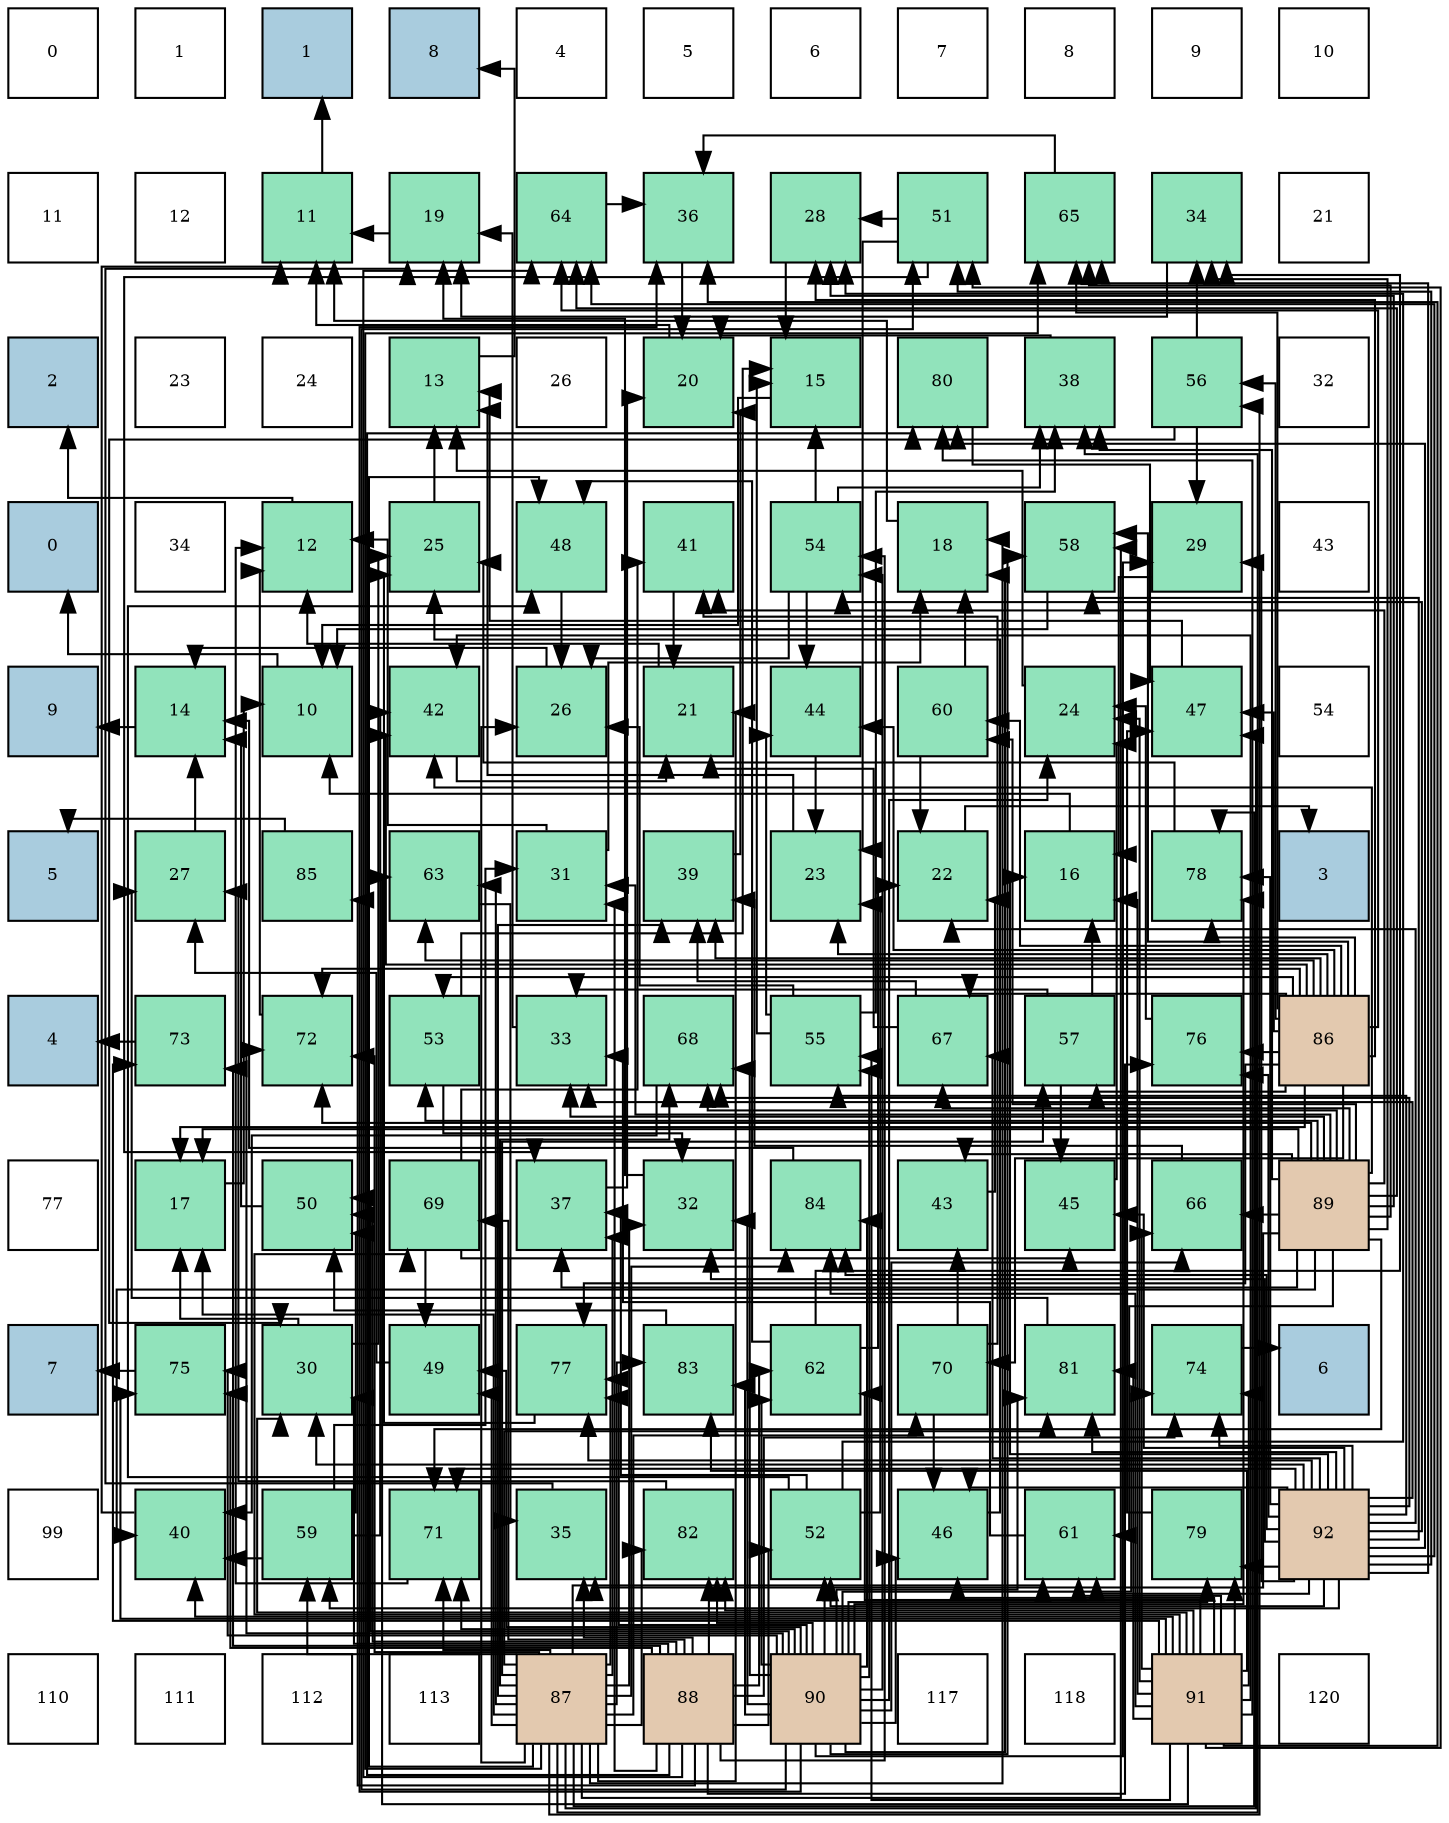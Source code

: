 digraph layout{
 rankdir=TB;
 splines=ortho;
 node [style=filled shape=square fixedsize=true width=0.6];
0[label="0", fontsize=8, fillcolor="#ffffff"];
1[label="1", fontsize=8, fillcolor="#ffffff"];
2[label="1", fontsize=8, fillcolor="#a9ccde"];
3[label="8", fontsize=8, fillcolor="#a9ccde"];
4[label="4", fontsize=8, fillcolor="#ffffff"];
5[label="5", fontsize=8, fillcolor="#ffffff"];
6[label="6", fontsize=8, fillcolor="#ffffff"];
7[label="7", fontsize=8, fillcolor="#ffffff"];
8[label="8", fontsize=8, fillcolor="#ffffff"];
9[label="9", fontsize=8, fillcolor="#ffffff"];
10[label="10", fontsize=8, fillcolor="#ffffff"];
11[label="11", fontsize=8, fillcolor="#ffffff"];
12[label="12", fontsize=8, fillcolor="#ffffff"];
13[label="11", fontsize=8, fillcolor="#91e3bb"];
14[label="19", fontsize=8, fillcolor="#91e3bb"];
15[label="64", fontsize=8, fillcolor="#91e3bb"];
16[label="36", fontsize=8, fillcolor="#91e3bb"];
17[label="28", fontsize=8, fillcolor="#91e3bb"];
18[label="51", fontsize=8, fillcolor="#91e3bb"];
19[label="65", fontsize=8, fillcolor="#91e3bb"];
20[label="34", fontsize=8, fillcolor="#91e3bb"];
21[label="21", fontsize=8, fillcolor="#ffffff"];
22[label="2", fontsize=8, fillcolor="#a9ccde"];
23[label="23", fontsize=8, fillcolor="#ffffff"];
24[label="24", fontsize=8, fillcolor="#ffffff"];
25[label="13", fontsize=8, fillcolor="#91e3bb"];
26[label="26", fontsize=8, fillcolor="#ffffff"];
27[label="20", fontsize=8, fillcolor="#91e3bb"];
28[label="15", fontsize=8, fillcolor="#91e3bb"];
29[label="80", fontsize=8, fillcolor="#91e3bb"];
30[label="38", fontsize=8, fillcolor="#91e3bb"];
31[label="56", fontsize=8, fillcolor="#91e3bb"];
32[label="32", fontsize=8, fillcolor="#ffffff"];
33[label="0", fontsize=8, fillcolor="#a9ccde"];
34[label="34", fontsize=8, fillcolor="#ffffff"];
35[label="12", fontsize=8, fillcolor="#91e3bb"];
36[label="25", fontsize=8, fillcolor="#91e3bb"];
37[label="48", fontsize=8, fillcolor="#91e3bb"];
38[label="41", fontsize=8, fillcolor="#91e3bb"];
39[label="54", fontsize=8, fillcolor="#91e3bb"];
40[label="18", fontsize=8, fillcolor="#91e3bb"];
41[label="58", fontsize=8, fillcolor="#91e3bb"];
42[label="29", fontsize=8, fillcolor="#91e3bb"];
43[label="43", fontsize=8, fillcolor="#ffffff"];
44[label="9", fontsize=8, fillcolor="#a9ccde"];
45[label="14", fontsize=8, fillcolor="#91e3bb"];
46[label="10", fontsize=8, fillcolor="#91e3bb"];
47[label="42", fontsize=8, fillcolor="#91e3bb"];
48[label="26", fontsize=8, fillcolor="#91e3bb"];
49[label="21", fontsize=8, fillcolor="#91e3bb"];
50[label="44", fontsize=8, fillcolor="#91e3bb"];
51[label="60", fontsize=8, fillcolor="#91e3bb"];
52[label="24", fontsize=8, fillcolor="#91e3bb"];
53[label="47", fontsize=8, fillcolor="#91e3bb"];
54[label="54", fontsize=8, fillcolor="#ffffff"];
55[label="5", fontsize=8, fillcolor="#a9ccde"];
56[label="27", fontsize=8, fillcolor="#91e3bb"];
57[label="85", fontsize=8, fillcolor="#91e3bb"];
58[label="63", fontsize=8, fillcolor="#91e3bb"];
59[label="31", fontsize=8, fillcolor="#91e3bb"];
60[label="39", fontsize=8, fillcolor="#91e3bb"];
61[label="23", fontsize=8, fillcolor="#91e3bb"];
62[label="22", fontsize=8, fillcolor="#91e3bb"];
63[label="16", fontsize=8, fillcolor="#91e3bb"];
64[label="78", fontsize=8, fillcolor="#91e3bb"];
65[label="3", fontsize=8, fillcolor="#a9ccde"];
66[label="4", fontsize=8, fillcolor="#a9ccde"];
67[label="73", fontsize=8, fillcolor="#91e3bb"];
68[label="72", fontsize=8, fillcolor="#91e3bb"];
69[label="53", fontsize=8, fillcolor="#91e3bb"];
70[label="33", fontsize=8, fillcolor="#91e3bb"];
71[label="68", fontsize=8, fillcolor="#91e3bb"];
72[label="55", fontsize=8, fillcolor="#91e3bb"];
73[label="67", fontsize=8, fillcolor="#91e3bb"];
74[label="57", fontsize=8, fillcolor="#91e3bb"];
75[label="76", fontsize=8, fillcolor="#91e3bb"];
76[label="86", fontsize=8, fillcolor="#e3c9af"];
77[label="77", fontsize=8, fillcolor="#ffffff"];
78[label="17", fontsize=8, fillcolor="#91e3bb"];
79[label="50", fontsize=8, fillcolor="#91e3bb"];
80[label="69", fontsize=8, fillcolor="#91e3bb"];
81[label="37", fontsize=8, fillcolor="#91e3bb"];
82[label="32", fontsize=8, fillcolor="#91e3bb"];
83[label="84", fontsize=8, fillcolor="#91e3bb"];
84[label="43", fontsize=8, fillcolor="#91e3bb"];
85[label="45", fontsize=8, fillcolor="#91e3bb"];
86[label="66", fontsize=8, fillcolor="#91e3bb"];
87[label="89", fontsize=8, fillcolor="#e3c9af"];
88[label="7", fontsize=8, fillcolor="#a9ccde"];
89[label="75", fontsize=8, fillcolor="#91e3bb"];
90[label="30", fontsize=8, fillcolor="#91e3bb"];
91[label="49", fontsize=8, fillcolor="#91e3bb"];
92[label="77", fontsize=8, fillcolor="#91e3bb"];
93[label="83", fontsize=8, fillcolor="#91e3bb"];
94[label="62", fontsize=8, fillcolor="#91e3bb"];
95[label="70", fontsize=8, fillcolor="#91e3bb"];
96[label="81", fontsize=8, fillcolor="#91e3bb"];
97[label="74", fontsize=8, fillcolor="#91e3bb"];
98[label="6", fontsize=8, fillcolor="#a9ccde"];
99[label="99", fontsize=8, fillcolor="#ffffff"];
100[label="40", fontsize=8, fillcolor="#91e3bb"];
101[label="59", fontsize=8, fillcolor="#91e3bb"];
102[label="71", fontsize=8, fillcolor="#91e3bb"];
103[label="35", fontsize=8, fillcolor="#91e3bb"];
104[label="82", fontsize=8, fillcolor="#91e3bb"];
105[label="52", fontsize=8, fillcolor="#91e3bb"];
106[label="46", fontsize=8, fillcolor="#91e3bb"];
107[label="61", fontsize=8, fillcolor="#91e3bb"];
108[label="79", fontsize=8, fillcolor="#91e3bb"];
109[label="92", fontsize=8, fillcolor="#e3c9af"];
110[label="110", fontsize=8, fillcolor="#ffffff"];
111[label="111", fontsize=8, fillcolor="#ffffff"];
112[label="112", fontsize=8, fillcolor="#ffffff"];
113[label="113", fontsize=8, fillcolor="#ffffff"];
114[label="87", fontsize=8, fillcolor="#e3c9af"];
115[label="88", fontsize=8, fillcolor="#e3c9af"];
116[label="90", fontsize=8, fillcolor="#e3c9af"];
117[label="117", fontsize=8, fillcolor="#ffffff"];
118[label="118", fontsize=8, fillcolor="#ffffff"];
119[label="91", fontsize=8, fillcolor="#e3c9af"];
120[label="120", fontsize=8, fillcolor="#ffffff"];
edge [constraint=false, style=vis];46 -> 33;
13 -> 2;
35 -> 22;
25 -> 3;
45 -> 44;
28 -> 46;
63 -> 46;
78 -> 46;
40 -> 13;
14 -> 13;
27 -> 13;
49 -> 35;
62 -> 65;
61 -> 25;
52 -> 25;
36 -> 25;
48 -> 45;
56 -> 45;
17 -> 28;
42 -> 63;
90 -> 78;
90 -> 36;
59 -> 35;
59 -> 40;
82 -> 14;
70 -> 14;
20 -> 14;
103 -> 14;
16 -> 27;
81 -> 27;
30 -> 27;
60 -> 27;
100 -> 13;
38 -> 49;
47 -> 49;
84 -> 62;
50 -> 61;
85 -> 52;
106 -> 36;
53 -> 25;
37 -> 48;
91 -> 56;
79 -> 45;
18 -> 61;
18 -> 17;
18 -> 81;
105 -> 61;
105 -> 17;
105 -> 81;
105 -> 37;
69 -> 28;
69 -> 82;
39 -> 28;
39 -> 48;
39 -> 30;
39 -> 50;
72 -> 28;
72 -> 48;
72 -> 30;
72 -> 50;
31 -> 42;
31 -> 90;
31 -> 20;
74 -> 63;
74 -> 70;
74 -> 85;
41 -> 46;
101 -> 59;
101 -> 100;
101 -> 47;
101 -> 79;
51 -> 40;
51 -> 62;
107 -> 70;
94 -> 62;
94 -> 20;
94 -> 37;
58 -> 103;
15 -> 16;
19 -> 16;
86 -> 60;
73 -> 49;
73 -> 60;
71 -> 100;
80 -> 38;
80 -> 85;
80 -> 91;
95 -> 38;
95 -> 84;
95 -> 106;
102 -> 35;
68 -> 35;
67 -> 66;
97 -> 98;
89 -> 88;
75 -> 52;
92 -> 36;
64 -> 36;
108 -> 53;
29 -> 53;
96 -> 56;
104 -> 56;
93 -> 79;
83 -> 45;
57 -> 55;
76 -> 78;
76 -> 61;
76 -> 17;
76 -> 60;
76 -> 47;
76 -> 50;
76 -> 53;
76 -> 69;
76 -> 31;
76 -> 74;
76 -> 41;
76 -> 51;
76 -> 58;
76 -> 15;
76 -> 19;
76 -> 73;
76 -> 95;
76 -> 68;
76 -> 75;
76 -> 92;
76 -> 64;
114 -> 78;
114 -> 40;
114 -> 49;
114 -> 48;
114 -> 82;
114 -> 81;
114 -> 30;
114 -> 60;
114 -> 53;
114 -> 37;
114 -> 91;
114 -> 31;
114 -> 74;
114 -> 41;
114 -> 101;
114 -> 107;
114 -> 58;
114 -> 19;
114 -> 71;
114 -> 95;
114 -> 102;
114 -> 68;
114 -> 92;
114 -> 64;
114 -> 96;
114 -> 104;
114 -> 93;
114 -> 83;
115 -> 90;
115 -> 59;
115 -> 103;
115 -> 79;
115 -> 105;
115 -> 39;
115 -> 94;
115 -> 15;
115 -> 80;
115 -> 67;
115 -> 97;
115 -> 89;
115 -> 75;
115 -> 29;
115 -> 104;
115 -> 57;
87 -> 78;
87 -> 17;
87 -> 59;
87 -> 70;
87 -> 20;
87 -> 103;
87 -> 81;
87 -> 30;
87 -> 100;
87 -> 38;
87 -> 47;
87 -> 84;
87 -> 69;
87 -> 51;
87 -> 107;
87 -> 15;
87 -> 19;
87 -> 86;
87 -> 73;
87 -> 71;
87 -> 102;
87 -> 68;
116 -> 40;
116 -> 52;
116 -> 42;
116 -> 82;
116 -> 16;
116 -> 106;
116 -> 91;
116 -> 79;
116 -> 18;
116 -> 105;
116 -> 39;
116 -> 72;
116 -> 41;
116 -> 94;
116 -> 86;
116 -> 71;
116 -> 102;
116 -> 68;
116 -> 97;
116 -> 89;
116 -> 92;
116 -> 64;
116 -> 108;
116 -> 96;
116 -> 104;
116 -> 93;
116 -> 83;
119 -> 63;
119 -> 52;
119 -> 90;
119 -> 16;
119 -> 100;
119 -> 47;
119 -> 106;
119 -> 18;
119 -> 72;
119 -> 107;
119 -> 94;
119 -> 58;
119 -> 86;
119 -> 80;
119 -> 67;
119 -> 97;
119 -> 89;
119 -> 108;
119 -> 29;
119 -> 96;
119 -> 104;
119 -> 93;
119 -> 83;
109 -> 63;
109 -> 62;
109 -> 42;
109 -> 90;
109 -> 82;
109 -> 70;
109 -> 85;
109 -> 106;
109 -> 18;
109 -> 105;
109 -> 39;
109 -> 72;
109 -> 41;
109 -> 101;
109 -> 107;
109 -> 15;
109 -> 19;
109 -> 73;
109 -> 71;
109 -> 102;
109 -> 97;
109 -> 75;
109 -> 92;
109 -> 64;
109 -> 108;
109 -> 29;
109 -> 96;
109 -> 83;
edge [constraint=true, style=invis];
0 -> 11 -> 22 -> 33 -> 44 -> 55 -> 66 -> 77 -> 88 -> 99 -> 110;
1 -> 12 -> 23 -> 34 -> 45 -> 56 -> 67 -> 78 -> 89 -> 100 -> 111;
2 -> 13 -> 24 -> 35 -> 46 -> 57 -> 68 -> 79 -> 90 -> 101 -> 112;
3 -> 14 -> 25 -> 36 -> 47 -> 58 -> 69 -> 80 -> 91 -> 102 -> 113;
4 -> 15 -> 26 -> 37 -> 48 -> 59 -> 70 -> 81 -> 92 -> 103 -> 114;
5 -> 16 -> 27 -> 38 -> 49 -> 60 -> 71 -> 82 -> 93 -> 104 -> 115;
6 -> 17 -> 28 -> 39 -> 50 -> 61 -> 72 -> 83 -> 94 -> 105 -> 116;
7 -> 18 -> 29 -> 40 -> 51 -> 62 -> 73 -> 84 -> 95 -> 106 -> 117;
8 -> 19 -> 30 -> 41 -> 52 -> 63 -> 74 -> 85 -> 96 -> 107 -> 118;
9 -> 20 -> 31 -> 42 -> 53 -> 64 -> 75 -> 86 -> 97 -> 108 -> 119;
10 -> 21 -> 32 -> 43 -> 54 -> 65 -> 76 -> 87 -> 98 -> 109 -> 120;
rank = same {0 -> 1 -> 2 -> 3 -> 4 -> 5 -> 6 -> 7 -> 8 -> 9 -> 10};
rank = same {11 -> 12 -> 13 -> 14 -> 15 -> 16 -> 17 -> 18 -> 19 -> 20 -> 21};
rank = same {22 -> 23 -> 24 -> 25 -> 26 -> 27 -> 28 -> 29 -> 30 -> 31 -> 32};
rank = same {33 -> 34 -> 35 -> 36 -> 37 -> 38 -> 39 -> 40 -> 41 -> 42 -> 43};
rank = same {44 -> 45 -> 46 -> 47 -> 48 -> 49 -> 50 -> 51 -> 52 -> 53 -> 54};
rank = same {55 -> 56 -> 57 -> 58 -> 59 -> 60 -> 61 -> 62 -> 63 -> 64 -> 65};
rank = same {66 -> 67 -> 68 -> 69 -> 70 -> 71 -> 72 -> 73 -> 74 -> 75 -> 76};
rank = same {77 -> 78 -> 79 -> 80 -> 81 -> 82 -> 83 -> 84 -> 85 -> 86 -> 87};
rank = same {88 -> 89 -> 90 -> 91 -> 92 -> 93 -> 94 -> 95 -> 96 -> 97 -> 98};
rank = same {99 -> 100 -> 101 -> 102 -> 103 -> 104 -> 105 -> 106 -> 107 -> 108 -> 109};
rank = same {110 -> 111 -> 112 -> 113 -> 114 -> 115 -> 116 -> 117 -> 118 -> 119 -> 120};
}